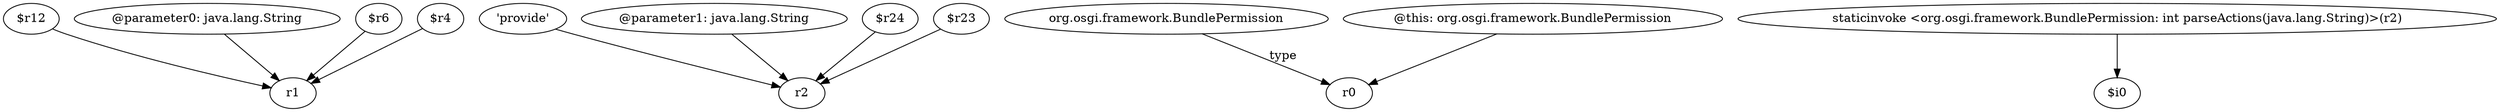 digraph g {
0[label="$r12"]
1[label="r1"]
0->1[label=""]
2[label="'provide'"]
3[label="r2"]
2->3[label=""]
4[label="@parameter1: java.lang.String"]
4->3[label=""]
5[label="$r24"]
5->3[label=""]
6[label="@parameter0: java.lang.String"]
6->1[label=""]
7[label="org.osgi.framework.BundlePermission"]
8[label="r0"]
7->8[label="type"]
9[label="$r6"]
9->1[label=""]
10[label="$r4"]
10->1[label=""]
11[label="$r23"]
11->3[label=""]
12[label="staticinvoke <org.osgi.framework.BundlePermission: int parseActions(java.lang.String)>(r2)"]
13[label="$i0"]
12->13[label=""]
14[label="@this: org.osgi.framework.BundlePermission"]
14->8[label=""]
}